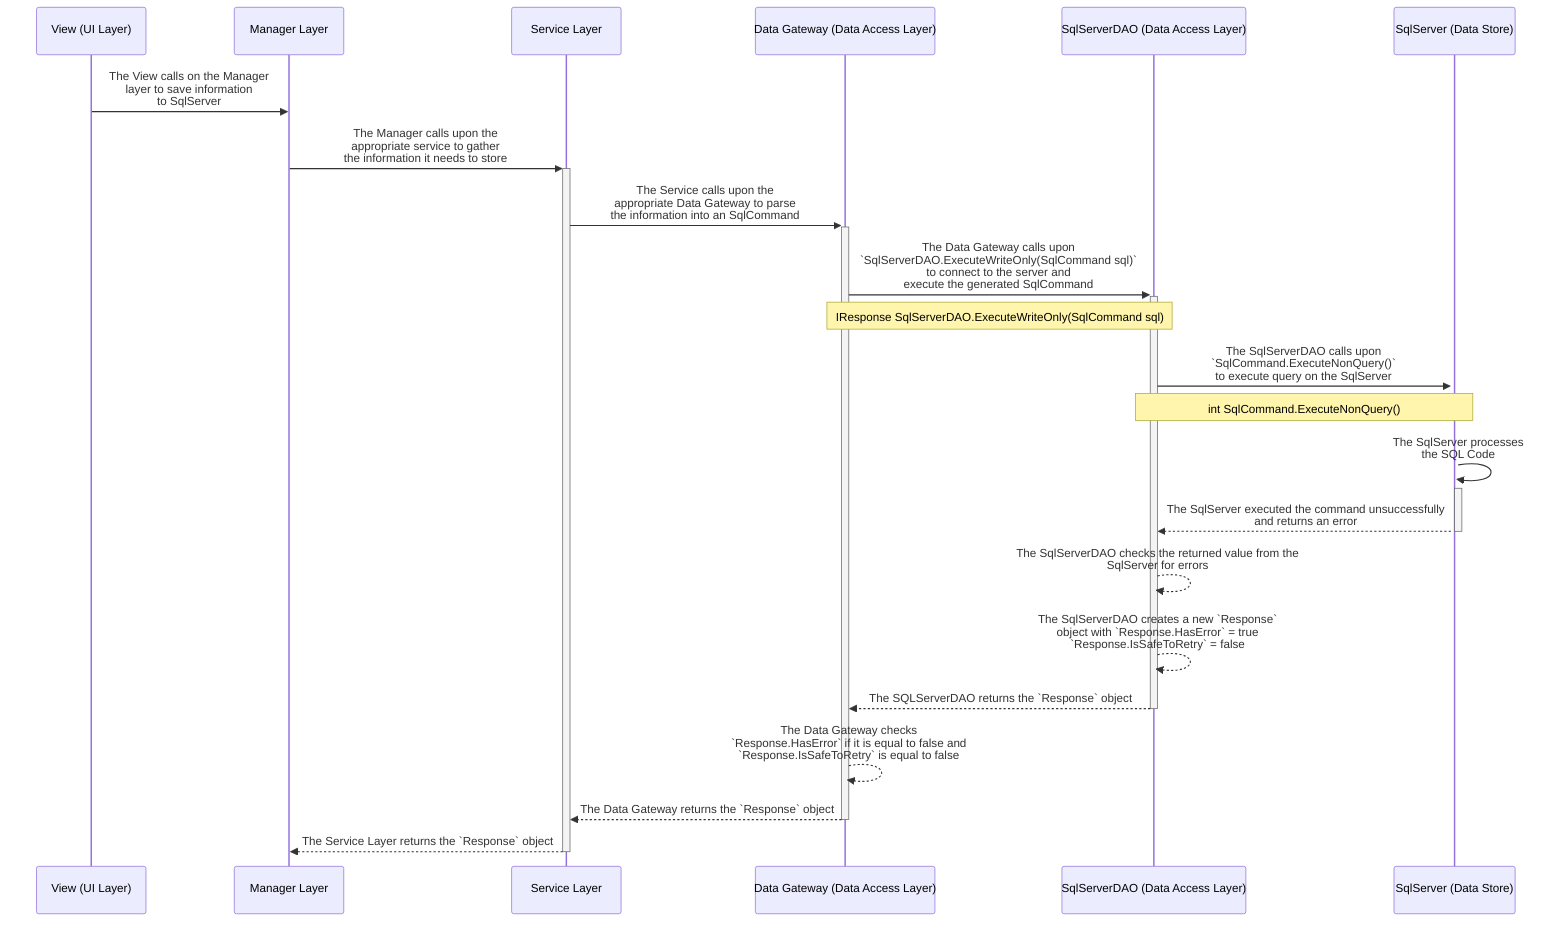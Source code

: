 sequenceDiagram
participant V as View (UI Layer)
participant M as Manager Layer
participant S as Service Layer
participant DG as Data Gateway (Data Access Layer)
participant DA as SqlServerDAO (Data Access Layer)
participant DS as SqlServer (Data Store)

V->>M: The View calls on the Manager<br>layer to save information<br> to SqlServer

M->>+S: The Manager calls upon the<br> appropriate service to gather<br>the information it needs to store

S->>+DG: The Service calls upon the<br> appropriate Data Gateway to parse<br>the information into an SqlCommand

DG->>+DA: The Data Gateway calls upon<br>`SqlServerDAO.ExecuteWriteOnly(SqlCommand sql)`<br> to connect to the server and<br>execute the generated SqlCommand
    Note over DG,DA: IResponse SqlServerDAO.ExecuteWriteOnly(SqlCommand sql)

DA->>+DS: The SqlServerDAO calls upon<br>`SqlCommand.ExecuteNonQuery()`<br>to execute query on the SqlServer
    Note over DA,DS: int SqlCommand.ExecuteNonQuery()

DS->>+DS: The SqlServer processes<br> the SQL Code

#returning
DS-->>-DA: The SqlServer executed the command unsuccessfully<br>and returns an error

DA-->>DA: The SqlServerDAO checks the returned value from the<br>SqlServer for errors
DA-->>DA: The SqlServerDAO creates a new `Response` <br>object with `Response.HasError` = true <br> `Response.IsSafeToRetry` = false
DA-->>-DG: The SQLServerDAO returns the `Response` object

DG-->>DG: The Data Gateway checks<br>`Response.HasError` if it is equal to false and<br> `Response.IsSafeToRetry` is equal to false

DG-->>-S: The Data Gateway returns the `Response` object

S-->>-M: The Service Layer returns the `Response` object